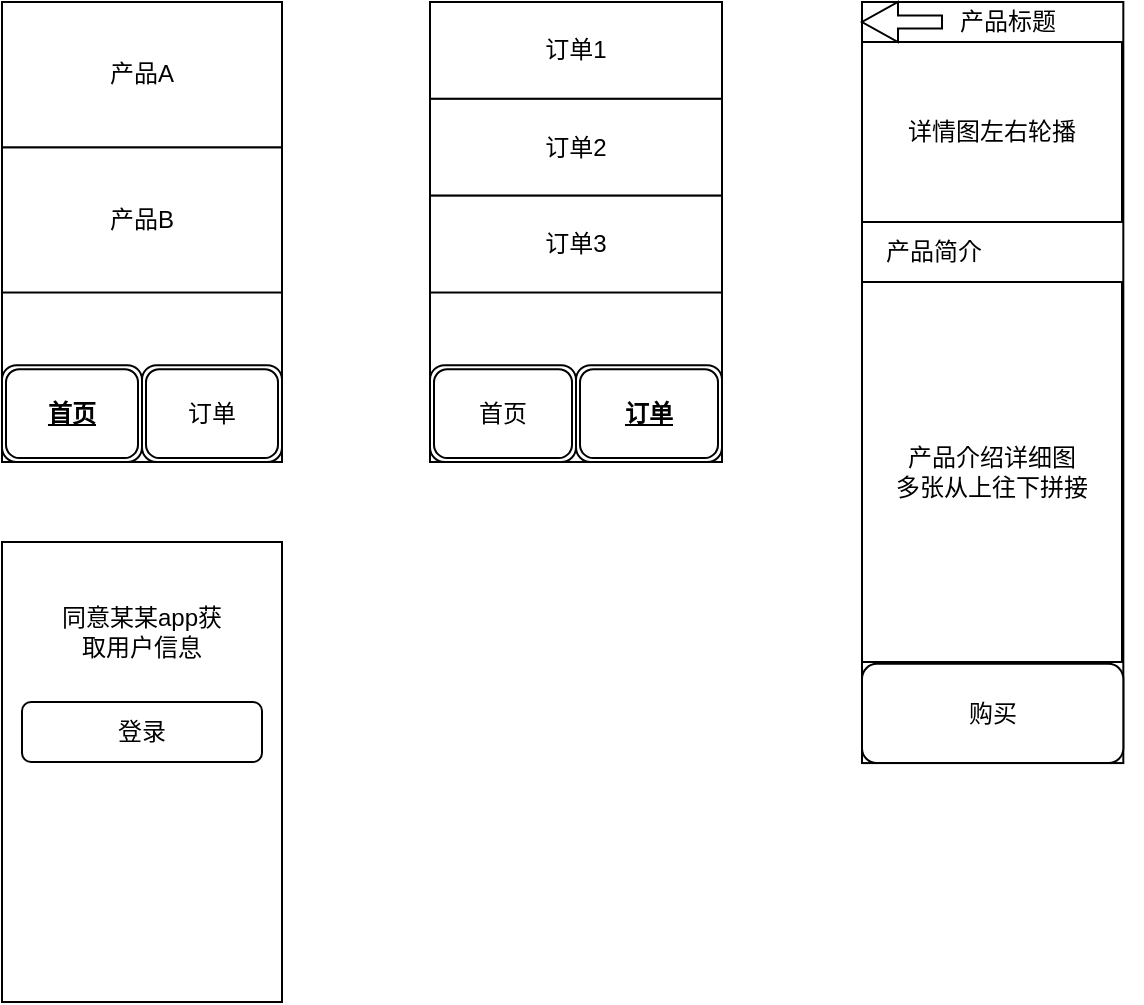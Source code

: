 <mxfile version="13.10.0" type="github">
  <diagram id="0y5CBF9WTk6m3tG4iunj" name="Page-1">
    <mxGraphModel dx="1422" dy="762" grid="1" gridSize="10" guides="1" tooltips="1" connect="1" arrows="1" fold="1" page="1" pageScale="1" pageWidth="827" pageHeight="1169" math="0" shadow="0">
      <root>
        <mxCell id="0" />
        <mxCell id="1" parent="0" />
        <mxCell id="aXzQpGHQhzWdp8_T5svX-5" value="" style="group" vertex="1" connectable="0" parent="1">
          <mxGeometry x="60" y="60" width="140" height="230" as="geometry" />
        </mxCell>
        <mxCell id="aXzQpGHQhzWdp8_T5svX-16" value="产品A" style="rounded=0;whiteSpace=wrap;html=1;" vertex="1" parent="aXzQpGHQhzWdp8_T5svX-5">
          <mxGeometry width="140" height="72.632" as="geometry" />
        </mxCell>
        <mxCell id="aXzQpGHQhzWdp8_T5svX-25" value="" style="group" vertex="1" connectable="0" parent="aXzQpGHQhzWdp8_T5svX-5">
          <mxGeometry width="140" height="230" as="geometry" />
        </mxCell>
        <mxCell id="aXzQpGHQhzWdp8_T5svX-2" value="" style="rounded=0;whiteSpace=wrap;html=1;" vertex="1" parent="aXzQpGHQhzWdp8_T5svX-25">
          <mxGeometry width="140" height="230" as="geometry" />
        </mxCell>
        <mxCell id="aXzQpGHQhzWdp8_T5svX-3" value="&lt;b&gt;&lt;u&gt;首页&lt;/u&gt;&lt;/b&gt;" style="shape=ext;double=1;rounded=1;whiteSpace=wrap;html=1;" vertex="1" parent="aXzQpGHQhzWdp8_T5svX-25">
          <mxGeometry y="181.579" width="70" height="48.421" as="geometry" />
        </mxCell>
        <mxCell id="aXzQpGHQhzWdp8_T5svX-4" value="订单" style="shape=ext;double=1;rounded=1;whiteSpace=wrap;html=1;" vertex="1" parent="aXzQpGHQhzWdp8_T5svX-25">
          <mxGeometry x="70" y="181.579" width="70" height="48.421" as="geometry" />
        </mxCell>
        <mxCell id="aXzQpGHQhzWdp8_T5svX-17" value="产品B" style="rounded=0;whiteSpace=wrap;html=1;" vertex="1" parent="aXzQpGHQhzWdp8_T5svX-25">
          <mxGeometry y="72.63" width="140" height="72.632" as="geometry" />
        </mxCell>
        <mxCell id="aXzQpGHQhzWdp8_T5svX-23" value="产品A" style="rounded=0;whiteSpace=wrap;html=1;" vertex="1" parent="aXzQpGHQhzWdp8_T5svX-25">
          <mxGeometry width="140" height="72.632" as="geometry" />
        </mxCell>
        <mxCell id="aXzQpGHQhzWdp8_T5svX-7" value="" style="group" vertex="1" connectable="0" parent="1">
          <mxGeometry x="490" y="60" width="140" height="440.0" as="geometry" />
        </mxCell>
        <mxCell id="aXzQpGHQhzWdp8_T5svX-8" value="" style="rounded=0;whiteSpace=wrap;html=1;" vertex="1" parent="aXzQpGHQhzWdp8_T5svX-7">
          <mxGeometry width="130.667" height="380.541" as="geometry" />
        </mxCell>
        <mxCell id="aXzQpGHQhzWdp8_T5svX-34" value="" style="group" vertex="1" connectable="0" parent="aXzQpGHQhzWdp8_T5svX-7">
          <mxGeometry width="130.667" height="440.0" as="geometry" />
        </mxCell>
        <mxCell id="aXzQpGHQhzWdp8_T5svX-31" value="购买" style="rounded=1;whiteSpace=wrap;html=1;" vertex="1" parent="aXzQpGHQhzWdp8_T5svX-34">
          <mxGeometry y="330.905" width="130.667" height="49.636" as="geometry" />
        </mxCell>
        <mxCell id="aXzQpGHQhzWdp8_T5svX-32" value="" style="group" vertex="1" connectable="0" parent="aXzQpGHQhzWdp8_T5svX-34">
          <mxGeometry width="130" height="440.0" as="geometry" />
        </mxCell>
        <mxCell id="aXzQpGHQhzWdp8_T5svX-22" value="详情图左右轮播" style="rounded=0;whiteSpace=wrap;html=1;" vertex="1" parent="aXzQpGHQhzWdp8_T5svX-32">
          <mxGeometry y="20" width="130" height="90" as="geometry" />
        </mxCell>
        <mxCell id="aXzQpGHQhzWdp8_T5svX-28" value="&amp;nbsp; &amp;nbsp;产品简介" style="text;html=1;strokeColor=none;fillColor=none;align=left;verticalAlign=middle;whiteSpace=wrap;rounded=0;" vertex="1" parent="aXzQpGHQhzWdp8_T5svX-34">
          <mxGeometry y="110" width="130" height="30" as="geometry" />
        </mxCell>
        <mxCell id="aXzQpGHQhzWdp8_T5svX-30" value="产品介绍详细图&lt;br&gt;多张从上往下拼接&lt;br&gt;" style="rounded=0;whiteSpace=wrap;html=1;" vertex="1" parent="aXzQpGHQhzWdp8_T5svX-34">
          <mxGeometry y="140" width="130" height="190" as="geometry" />
        </mxCell>
        <mxCell id="aXzQpGHQhzWdp8_T5svX-39" value="" style="html=1;shadow=0;dashed=0;align=center;verticalAlign=middle;shape=mxgraph.arrows2.sharpArrow2;dy1=0.67;dx1=18;dx2=18;dy3=0.67;dx3=18;notch=0;direction=west;" vertex="1" parent="aXzQpGHQhzWdp8_T5svX-7">
          <mxGeometry width="40" height="20" as="geometry" />
        </mxCell>
        <mxCell id="aXzQpGHQhzWdp8_T5svX-42" value="产品标题" style="text;html=1;strokeColor=none;fillColor=none;align=center;verticalAlign=middle;whiteSpace=wrap;rounded=0;" vertex="1" parent="aXzQpGHQhzWdp8_T5svX-7">
          <mxGeometry x="40" y="10" width="66" as="geometry" />
        </mxCell>
        <mxCell id="aXzQpGHQhzWdp8_T5svX-11" value="" style="group" vertex="1" connectable="0" parent="1">
          <mxGeometry x="274" y="60" width="146" height="230" as="geometry" />
        </mxCell>
        <mxCell id="aXzQpGHQhzWdp8_T5svX-26" value="" style="group" vertex="1" connectable="0" parent="aXzQpGHQhzWdp8_T5svX-11">
          <mxGeometry width="146" height="230.0" as="geometry" />
        </mxCell>
        <mxCell id="aXzQpGHQhzWdp8_T5svX-12" value="" style="rounded=0;whiteSpace=wrap;html=1;" vertex="1" parent="aXzQpGHQhzWdp8_T5svX-26">
          <mxGeometry width="146" height="230" as="geometry" />
        </mxCell>
        <mxCell id="aXzQpGHQhzWdp8_T5svX-13" value="首页" style="shape=ext;double=1;rounded=1;whiteSpace=wrap;html=1;" vertex="1" parent="aXzQpGHQhzWdp8_T5svX-26">
          <mxGeometry y="181.579" width="73" height="48.421" as="geometry" />
        </mxCell>
        <mxCell id="aXzQpGHQhzWdp8_T5svX-14" value="&lt;span&gt;&lt;b&gt;&lt;u&gt;订单&lt;/u&gt;&lt;/b&gt;&lt;/span&gt;" style="shape=ext;double=1;rounded=1;whiteSpace=wrap;html=1;" vertex="1" parent="aXzQpGHQhzWdp8_T5svX-26">
          <mxGeometry x="73" y="181.579" width="73" height="48.421" as="geometry" />
        </mxCell>
        <mxCell id="aXzQpGHQhzWdp8_T5svX-18" value="订单1" style="rounded=0;whiteSpace=wrap;html=1;" vertex="1" parent="aXzQpGHQhzWdp8_T5svX-26">
          <mxGeometry width="146" height="48.421" as="geometry" />
        </mxCell>
        <mxCell id="aXzQpGHQhzWdp8_T5svX-20" value="订单2" style="rounded=0;whiteSpace=wrap;html=1;" vertex="1" parent="aXzQpGHQhzWdp8_T5svX-26">
          <mxGeometry y="48.421" width="146" height="48.421" as="geometry" />
        </mxCell>
        <mxCell id="aXzQpGHQhzWdp8_T5svX-21" value="订单3" style="rounded=0;whiteSpace=wrap;html=1;" vertex="1" parent="aXzQpGHQhzWdp8_T5svX-26">
          <mxGeometry y="96.842" width="146" height="48.421" as="geometry" />
        </mxCell>
        <mxCell id="aXzQpGHQhzWdp8_T5svX-43" value="" style="group" vertex="1" connectable="0" parent="1">
          <mxGeometry x="60" y="330" width="140" height="230" as="geometry" />
        </mxCell>
        <mxCell id="aXzQpGHQhzWdp8_T5svX-44" value="产品A" style="rounded=0;whiteSpace=wrap;html=1;" vertex="1" parent="aXzQpGHQhzWdp8_T5svX-43">
          <mxGeometry width="140" height="72.632" as="geometry" />
        </mxCell>
        <mxCell id="aXzQpGHQhzWdp8_T5svX-45" value="" style="group" vertex="1" connectable="0" parent="aXzQpGHQhzWdp8_T5svX-43">
          <mxGeometry width="140" height="230" as="geometry" />
        </mxCell>
        <mxCell id="aXzQpGHQhzWdp8_T5svX-46" value="" style="rounded=0;whiteSpace=wrap;html=1;" vertex="1" parent="aXzQpGHQhzWdp8_T5svX-45">
          <mxGeometry width="140" height="230" as="geometry" />
        </mxCell>
        <mxCell id="aXzQpGHQhzWdp8_T5svX-52" value="登录" style="rounded=1;whiteSpace=wrap;html=1;" vertex="1" parent="aXzQpGHQhzWdp8_T5svX-45">
          <mxGeometry x="10" y="80" width="120" height="30" as="geometry" />
        </mxCell>
        <mxCell id="aXzQpGHQhzWdp8_T5svX-53" value="同意某某app获取用户信息" style="text;html=1;strokeColor=none;fillColor=none;align=center;verticalAlign=middle;whiteSpace=wrap;rounded=0;" vertex="1" parent="aXzQpGHQhzWdp8_T5svX-45">
          <mxGeometry x="25" y="40" width="90" height="10" as="geometry" />
        </mxCell>
      </root>
    </mxGraphModel>
  </diagram>
</mxfile>

